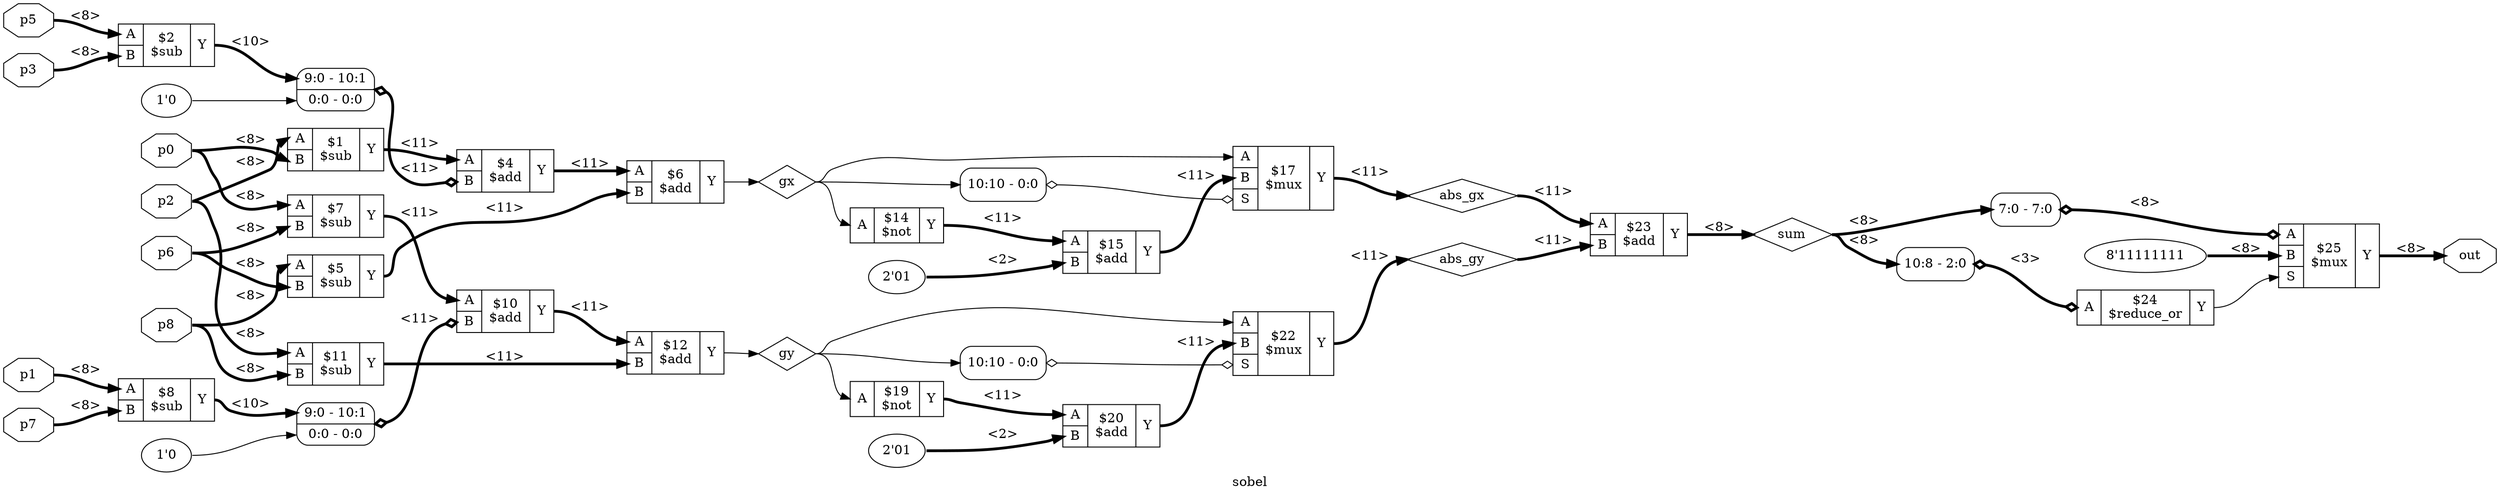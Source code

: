 digraph "sobel" {
label="sobel";
rankdir="LR";
remincross=true;
n2 [ shape=octagon, label="p0", color="black", fontcolor="black" ];
n3 [ shape=octagon, label="p1", color="black", fontcolor="black" ];
n4 [ shape=octagon, label="p2", color="black", fontcolor="black" ];
n5 [ shape=octagon, label="p3", color="black", fontcolor="black" ];
n6 [ shape=octagon, label="p5", color="black", fontcolor="black" ];
n7 [ shape=octagon, label="p6", color="black", fontcolor="black" ];
n8 [ shape=octagon, label="p7", color="black", fontcolor="black" ];
n9 [ shape=octagon, label="p8", color="black", fontcolor="black" ];
n10 [ shape=octagon, label="out", color="black", fontcolor="black" ];
n11 [ shape=diamond, label="gx", color="black", fontcolor="black" ];
n12 [ shape=diamond, label="gy", color="black", fontcolor="black" ];
n13 [ shape=diamond, label="abs_gx", color="black", fontcolor="black" ];
n14 [ shape=diamond, label="abs_gy", color="black", fontcolor="black" ];
n15 [ shape=diamond, label="sum", color="black", fontcolor="black" ];
c32 [ shape=record, label="{{<p29> A|<p30> B}|$1\n$sub|{<p31> Y}}" ];
c33 [ shape=record, label="{{<p29> A|<p30> B}|$2\n$sub|{<p31> Y}}" ];
v1 [ label="1'0" ];
c34 [ shape=record, label="{{<p29> A|<p30> B}|$4\n$add|{<p31> Y}}" ];
x0 [ shape=record, style=rounded, label="<s1> 9:0 - 10:1 |<s0> 0:0 - 0:0 " ];
x0:e -> c34:p30:w [arrowhead=odiamond, arrowtail=odiamond, dir=both, color="black", style="setlinewidth(3)", label="<11>"];
c35 [ shape=record, label="{{<p29> A|<p30> B}|$5\n$sub|{<p31> Y}}" ];
c36 [ shape=record, label="{{<p29> A|<p30> B}|$6\n$add|{<p31> Y}}" ];
c37 [ shape=record, label="{{<p29> A|<p30> B}|$7\n$sub|{<p31> Y}}" ];
c38 [ shape=record, label="{{<p29> A|<p30> B}|$8\n$sub|{<p31> Y}}" ];
v3 [ label="1'0" ];
c39 [ shape=record, label="{{<p29> A|<p30> B}|$10\n$add|{<p31> Y}}" ];
x2 [ shape=record, style=rounded, label="<s1> 9:0 - 10:1 |<s0> 0:0 - 0:0 " ];
x2:e -> c39:p30:w [arrowhead=odiamond, arrowtail=odiamond, dir=both, color="black", style="setlinewidth(3)", label="<11>"];
c40 [ shape=record, label="{{<p29> A|<p30> B}|$11\n$sub|{<p31> Y}}" ];
c41 [ shape=record, label="{{<p29> A|<p30> B}|$12\n$add|{<p31> Y}}" ];
c42 [ shape=record, label="{{<p29> A}|$14\n$not|{<p31> Y}}" ];
v4 [ label="2'01" ];
c43 [ shape=record, label="{{<p29> A|<p30> B}|$15\n$add|{<p31> Y}}" ];
c45 [ shape=record, label="{{<p29> A|<p30> B|<p44> S}|$17\n$mux|{<p31> Y}}" ];
x5 [ shape=record, style=rounded, label="<s0> 10:10 - 0:0 " ];
x5:e -> c45:p44:w [arrowhead=odiamond, arrowtail=odiamond, dir=both, color="black", label=""];
c46 [ shape=record, label="{{<p29> A}|$19\n$not|{<p31> Y}}" ];
v6 [ label="2'01" ];
c47 [ shape=record, label="{{<p29> A|<p30> B}|$20\n$add|{<p31> Y}}" ];
c48 [ shape=record, label="{{<p29> A|<p30> B|<p44> S}|$22\n$mux|{<p31> Y}}" ];
x7 [ shape=record, style=rounded, label="<s0> 10:10 - 0:0 " ];
x7:e -> c48:p44:w [arrowhead=odiamond, arrowtail=odiamond, dir=both, color="black", label=""];
c49 [ shape=record, label="{{<p29> A|<p30> B}|$23\n$add|{<p31> Y}}" ];
c50 [ shape=record, label="{{<p29> A}|$24\n$reduce_or|{<p31> Y}}" ];
x8 [ shape=record, style=rounded, label="<s0> 10:8 - 2:0 " ];
x8:e -> c50:p29:w [arrowhead=odiamond, arrowtail=odiamond, dir=both, color="black", style="setlinewidth(3)", label="<3>"];
v10 [ label="8'11111111" ];
c51 [ shape=record, label="{{<p29> A|<p30> B|<p44> S}|$25\n$mux|{<p31> Y}}" ];
x9 [ shape=record, style=rounded, label="<s0> 7:0 - 7:0 " ];
x9:e -> c51:p29:w [arrowhead=odiamond, arrowtail=odiamond, dir=both, color="black", style="setlinewidth(3)", label="<8>"];
c51:p31:e -> n10:w [color="black", style="setlinewidth(3)", label="<8>"];
c36:p31:e -> n11:w [color="black", label=""];
n11:e -> c42:p29:w [color="black", label=""];
n11:e -> c45:p29:w [color="black", label=""];
n11:e -> x5:s0:w [color="black", label=""];
c41:p31:e -> n12:w [color="black", label=""];
n12:e -> c46:p29:w [color="black", label=""];
n12:e -> c48:p29:w [color="black", label=""];
n12:e -> x7:s0:w [color="black", label=""];
c45:p31:e -> n13:w [color="black", style="setlinewidth(3)", label="<11>"];
n13:e -> c49:p29:w [color="black", style="setlinewidth(3)", label="<11>"];
c48:p31:e -> n14:w [color="black", style="setlinewidth(3)", label="<11>"];
n14:e -> c49:p30:w [color="black", style="setlinewidth(3)", label="<11>"];
c49:p31:e -> n15:w [color="black", style="setlinewidth(3)", label="<8>"];
n15:e -> x8:s0:w [color="black", style="setlinewidth(3)", label="<8>"];
n15:e -> x9:s0:w [color="black", style="setlinewidth(3)", label="<8>"];
c32:p31:e -> c34:p29:w [color="black", style="setlinewidth(3)", label="<11>"];
c33:p31:e -> x0:s1:w [color="black", style="setlinewidth(3)", label="<10>"];
c34:p31:e -> c36:p29:w [color="black", style="setlinewidth(3)", label="<11>"];
c35:p31:e -> c36:p30:w [color="black", style="setlinewidth(3)", label="<11>"];
n2:e -> c32:p30:w [color="black", style="setlinewidth(3)", label="<8>"];
n2:e -> c37:p29:w [color="black", style="setlinewidth(3)", label="<8>"];
c37:p31:e -> c39:p29:w [color="black", style="setlinewidth(3)", label="<11>"];
c38:p31:e -> x2:s1:w [color="black", style="setlinewidth(3)", label="<10>"];
c39:p31:e -> c41:p29:w [color="black", style="setlinewidth(3)", label="<11>"];
c40:p31:e -> c41:p30:w [color="black", style="setlinewidth(3)", label="<11>"];
c42:p31:e -> c43:p29:w [color="black", style="setlinewidth(3)", label="<11>"];
c43:p31:e -> c45:p30:w [color="black", style="setlinewidth(3)", label="<11>"];
c46:p31:e -> c47:p29:w [color="black", style="setlinewidth(3)", label="<11>"];
c47:p31:e -> c48:p30:w [color="black", style="setlinewidth(3)", label="<11>"];
c50:p31:e -> c51:p44:w [color="black", label=""];
n3:e -> c38:p29:w [color="black", style="setlinewidth(3)", label="<8>"];
n4:e -> c32:p29:w [color="black", style="setlinewidth(3)", label="<8>"];
n4:e -> c40:p29:w [color="black", style="setlinewidth(3)", label="<8>"];
n5:e -> c33:p30:w [color="black", style="setlinewidth(3)", label="<8>"];
n6:e -> c33:p29:w [color="black", style="setlinewidth(3)", label="<8>"];
n7:e -> c35:p30:w [color="black", style="setlinewidth(3)", label="<8>"];
n7:e -> c37:p30:w [color="black", style="setlinewidth(3)", label="<8>"];
n8:e -> c38:p30:w [color="black", style="setlinewidth(3)", label="<8>"];
n9:e -> c35:p29:w [color="black", style="setlinewidth(3)", label="<8>"];
n9:e -> c40:p30:w [color="black", style="setlinewidth(3)", label="<8>"];
v1:e -> x0:s0:w [color="black", label=""];
v10:e -> c51:p30:w [color="black", style="setlinewidth(3)", label="<8>"];
v3:e -> x2:s0:w [color="black", label=""];
v4:e -> c43:p30:w [color="black", style="setlinewidth(3)", label="<2>"];
v6:e -> c47:p30:w [color="black", style="setlinewidth(3)", label="<2>"];
}
